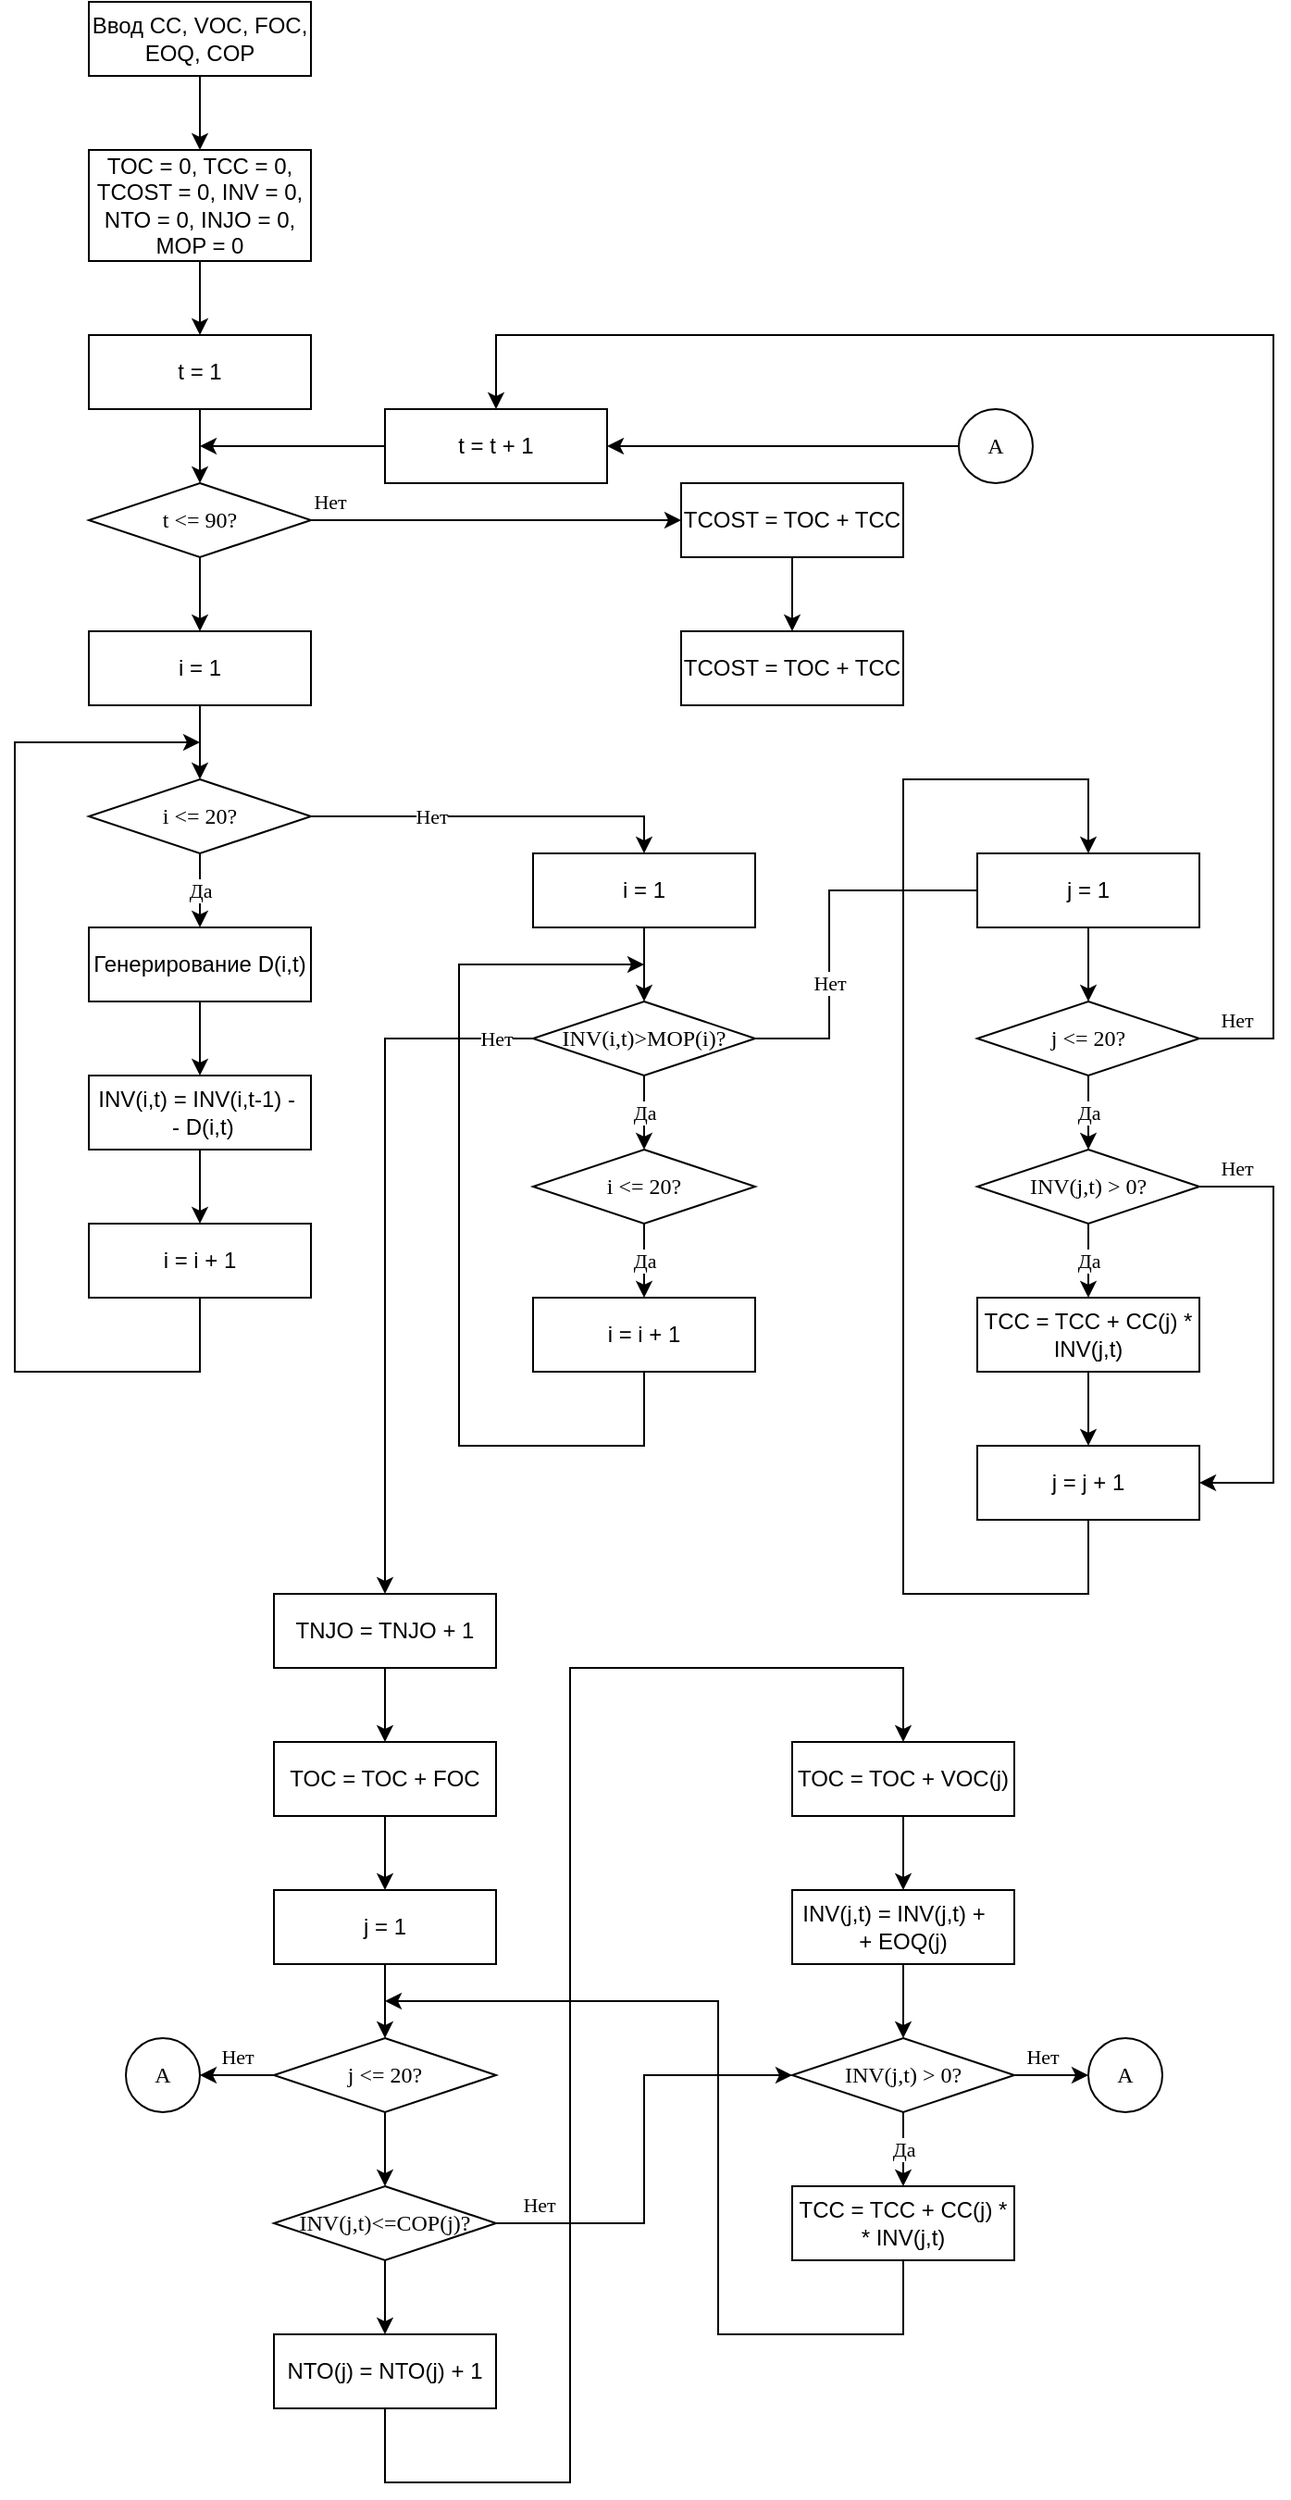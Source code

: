 <mxfile version="16.1.0" type="github">
  <diagram id="C5RBs43oDa-KdzZeNtuy" name="Page-1">
    <mxGraphModel dx="2585" dy="1385" grid="1" gridSize="10" guides="1" tooltips="1" connect="1" arrows="1" fold="1" page="1" pageScale="1" pageWidth="827" pageHeight="1169" math="0" shadow="0">
      <root>
        <mxCell id="WIyWlLk6GJQsqaUBKTNV-0" />
        <mxCell id="WIyWlLk6GJQsqaUBKTNV-1" parent="WIyWlLk6GJQsqaUBKTNV-0" />
        <mxCell id="HIw_0w38FBt814tDQQIO-3" value="Ввод CC, VOC, FOC, EOQ, COP" style="rounded=0;whiteSpace=wrap;html=1;" vertex="1" parent="WIyWlLk6GJQsqaUBKTNV-1">
          <mxGeometry x="120" y="20" width="120" height="40" as="geometry" />
        </mxCell>
        <mxCell id="HIw_0w38FBt814tDQQIO-4" value="TOC = 0, TCC = 0, TCOST = 0, INV = 0, NTO = 0, INJO = 0, MOP = 0" style="rounded=0;whiteSpace=wrap;html=1;" vertex="1" parent="WIyWlLk6GJQsqaUBKTNV-1">
          <mxGeometry x="120" y="100" width="120" height="60" as="geometry" />
        </mxCell>
        <mxCell id="HIw_0w38FBt814tDQQIO-5" value="t &amp;lt;= 90?" style="rhombus;whiteSpace=wrap;html=1;fontFamily=Times New Roman;" vertex="1" parent="WIyWlLk6GJQsqaUBKTNV-1">
          <mxGeometry x="120" y="280" width="120" height="40" as="geometry" />
        </mxCell>
        <mxCell id="HIw_0w38FBt814tDQQIO-6" value="t = 1" style="rounded=0;whiteSpace=wrap;html=1;" vertex="1" parent="WIyWlLk6GJQsqaUBKTNV-1">
          <mxGeometry x="120" y="200" width="120" height="40" as="geometry" />
        </mxCell>
        <mxCell id="HIw_0w38FBt814tDQQIO-7" value="i = 1" style="rounded=0;whiteSpace=wrap;html=1;" vertex="1" parent="WIyWlLk6GJQsqaUBKTNV-1">
          <mxGeometry x="120" y="360" width="120" height="40" as="geometry" />
        </mxCell>
        <mxCell id="HIw_0w38FBt814tDQQIO-8" value="Генерирование D(i,t)" style="rounded=0;whiteSpace=wrap;html=1;" vertex="1" parent="WIyWlLk6GJQsqaUBKTNV-1">
          <mxGeometry x="120" y="520" width="120" height="40" as="geometry" />
        </mxCell>
        <mxCell id="HIw_0w38FBt814tDQQIO-9" value="i &amp;lt;= 20?" style="rhombus;whiteSpace=wrap;html=1;fontFamily=Times New Roman;" vertex="1" parent="WIyWlLk6GJQsqaUBKTNV-1">
          <mxGeometry x="120" y="440" width="120" height="40" as="geometry" />
        </mxCell>
        <mxCell id="HIw_0w38FBt814tDQQIO-10" value="INV(i,t) = INV(i,t-1) -&amp;nbsp; &amp;nbsp;- D(i,t)" style="rounded=0;whiteSpace=wrap;html=1;" vertex="1" parent="WIyWlLk6GJQsqaUBKTNV-1">
          <mxGeometry x="120" y="600" width="120" height="40" as="geometry" />
        </mxCell>
        <mxCell id="HIw_0w38FBt814tDQQIO-11" value="i = i + 1" style="rounded=0;whiteSpace=wrap;html=1;" vertex="1" parent="WIyWlLk6GJQsqaUBKTNV-1">
          <mxGeometry x="120" y="680" width="120" height="40" as="geometry" />
        </mxCell>
        <mxCell id="HIw_0w38FBt814tDQQIO-12" value="i = 1" style="rounded=0;whiteSpace=wrap;html=1;" vertex="1" parent="WIyWlLk6GJQsqaUBKTNV-1">
          <mxGeometry x="360" y="480" width="120" height="40" as="geometry" />
        </mxCell>
        <mxCell id="HIw_0w38FBt814tDQQIO-13" value="INV(i,t)&amp;gt;MOP(i)?" style="rhombus;whiteSpace=wrap;html=1;fontFamily=Times New Roman;" vertex="1" parent="WIyWlLk6GJQsqaUBKTNV-1">
          <mxGeometry x="360" y="560" width="120" height="40" as="geometry" />
        </mxCell>
        <mxCell id="HIw_0w38FBt814tDQQIO-14" value="i &amp;lt;= 20?" style="rhombus;whiteSpace=wrap;html=1;fontFamily=Times New Roman;" vertex="1" parent="WIyWlLk6GJQsqaUBKTNV-1">
          <mxGeometry x="360" y="640" width="120" height="40" as="geometry" />
        </mxCell>
        <mxCell id="HIw_0w38FBt814tDQQIO-15" value="i = i + 1" style="rounded=0;whiteSpace=wrap;html=1;" vertex="1" parent="WIyWlLk6GJQsqaUBKTNV-1">
          <mxGeometry x="360" y="720" width="120" height="40" as="geometry" />
        </mxCell>
        <mxCell id="HIw_0w38FBt814tDQQIO-16" value="" style="endArrow=classic;html=1;rounded=0;fontFamily=Times New Roman;entryX=0.5;entryY=0;entryDx=0;entryDy=0;exitX=0.5;exitY=1;exitDx=0;exitDy=0;" edge="1" parent="WIyWlLk6GJQsqaUBKTNV-1" source="HIw_0w38FBt814tDQQIO-3" target="HIw_0w38FBt814tDQQIO-4">
          <mxGeometry width="50" height="50" relative="1" as="geometry">
            <mxPoint x="680" y="550" as="sourcePoint" />
            <mxPoint x="730" y="500" as="targetPoint" />
          </mxGeometry>
        </mxCell>
        <mxCell id="HIw_0w38FBt814tDQQIO-17" value="" style="endArrow=classic;html=1;rounded=0;fontFamily=Times New Roman;entryX=0.5;entryY=0;entryDx=0;entryDy=0;exitX=0.5;exitY=1;exitDx=0;exitDy=0;" edge="1" parent="WIyWlLk6GJQsqaUBKTNV-1" source="HIw_0w38FBt814tDQQIO-4" target="HIw_0w38FBt814tDQQIO-6">
          <mxGeometry width="50" height="50" relative="1" as="geometry">
            <mxPoint x="190" y="70" as="sourcePoint" />
            <mxPoint x="190" y="110" as="targetPoint" />
          </mxGeometry>
        </mxCell>
        <mxCell id="HIw_0w38FBt814tDQQIO-18" value="Да" style="endArrow=classic;html=1;rounded=0;fontFamily=Times New Roman;entryX=0.5;entryY=0;entryDx=0;entryDy=0;exitX=0.5;exitY=1;exitDx=0;exitDy=0;" edge="1" parent="WIyWlLk6GJQsqaUBKTNV-1" source="HIw_0w38FBt814tDQQIO-9" target="HIw_0w38FBt814tDQQIO-8">
          <mxGeometry width="50" height="50" relative="1" as="geometry">
            <mxPoint x="200" y="80" as="sourcePoint" />
            <mxPoint x="200" y="120" as="targetPoint" />
          </mxGeometry>
        </mxCell>
        <mxCell id="HIw_0w38FBt814tDQQIO-19" value="" style="endArrow=classic;html=1;rounded=0;fontFamily=Times New Roman;entryX=0.5;entryY=0;entryDx=0;entryDy=0;" edge="1" parent="WIyWlLk6GJQsqaUBKTNV-1" target="HIw_0w38FBt814tDQQIO-9">
          <mxGeometry width="50" height="50" relative="1" as="geometry">
            <mxPoint x="180" y="400" as="sourcePoint" />
            <mxPoint x="210" y="130" as="targetPoint" />
          </mxGeometry>
        </mxCell>
        <mxCell id="HIw_0w38FBt814tDQQIO-20" value="" style="endArrow=classic;html=1;rounded=0;fontFamily=Times New Roman;entryX=0.5;entryY=0;entryDx=0;entryDy=0;exitX=0.5;exitY=1;exitDx=0;exitDy=0;" edge="1" parent="WIyWlLk6GJQsqaUBKTNV-1" source="HIw_0w38FBt814tDQQIO-5" target="HIw_0w38FBt814tDQQIO-7">
          <mxGeometry width="50" height="50" relative="1" as="geometry">
            <mxPoint x="220" y="100" as="sourcePoint" />
            <mxPoint x="220" y="140" as="targetPoint" />
          </mxGeometry>
        </mxCell>
        <mxCell id="HIw_0w38FBt814tDQQIO-21" value="" style="endArrow=classic;html=1;rounded=0;fontFamily=Times New Roman;entryX=0.5;entryY=0;entryDx=0;entryDy=0;exitX=0.5;exitY=1;exitDx=0;exitDy=0;" edge="1" parent="WIyWlLk6GJQsqaUBKTNV-1" source="HIw_0w38FBt814tDQQIO-6" target="HIw_0w38FBt814tDQQIO-5">
          <mxGeometry width="50" height="50" relative="1" as="geometry">
            <mxPoint x="230" y="110" as="sourcePoint" />
            <mxPoint x="230" y="150" as="targetPoint" />
          </mxGeometry>
        </mxCell>
        <mxCell id="HIw_0w38FBt814tDQQIO-22" value="" style="endArrow=classic;html=1;rounded=0;fontFamily=Times New Roman;entryX=0.5;entryY=0;entryDx=0;entryDy=0;exitX=0.5;exitY=1;exitDx=0;exitDy=0;" edge="1" parent="WIyWlLk6GJQsqaUBKTNV-1" source="HIw_0w38FBt814tDQQIO-8" target="HIw_0w38FBt814tDQQIO-10">
          <mxGeometry width="50" height="50" relative="1" as="geometry">
            <mxPoint x="190" y="490" as="sourcePoint" />
            <mxPoint x="190" y="530" as="targetPoint" />
          </mxGeometry>
        </mxCell>
        <mxCell id="HIw_0w38FBt814tDQQIO-23" value="" style="endArrow=classic;html=1;rounded=0;fontFamily=Times New Roman;entryX=0.5;entryY=0;entryDx=0;entryDy=0;exitX=0.5;exitY=1;exitDx=0;exitDy=0;" edge="1" parent="WIyWlLk6GJQsqaUBKTNV-1" source="HIw_0w38FBt814tDQQIO-10" target="HIw_0w38FBt814tDQQIO-11">
          <mxGeometry width="50" height="50" relative="1" as="geometry">
            <mxPoint x="200" y="500" as="sourcePoint" />
            <mxPoint x="200" y="540" as="targetPoint" />
          </mxGeometry>
        </mxCell>
        <mxCell id="HIw_0w38FBt814tDQQIO-24" value="" style="endArrow=classic;html=1;rounded=0;fontFamily=Times New Roman;exitX=0.5;exitY=1;exitDx=0;exitDy=0;" edge="1" parent="WIyWlLk6GJQsqaUBKTNV-1" source="HIw_0w38FBt814tDQQIO-11">
          <mxGeometry width="50" height="50" relative="1" as="geometry">
            <mxPoint x="210" y="510" as="sourcePoint" />
            <mxPoint x="180" y="420" as="targetPoint" />
            <Array as="points">
              <mxPoint x="180" y="760" />
              <mxPoint x="80" y="760" />
              <mxPoint x="80" y="420" />
            </Array>
          </mxGeometry>
        </mxCell>
        <mxCell id="HIw_0w38FBt814tDQQIO-25" value="" style="endArrow=classic;html=1;rounded=0;fontFamily=Times New Roman;exitX=1;exitY=0.5;exitDx=0;exitDy=0;entryX=0.5;entryY=0;entryDx=0;entryDy=0;" edge="1" parent="WIyWlLk6GJQsqaUBKTNV-1" source="HIw_0w38FBt814tDQQIO-9" target="HIw_0w38FBt814tDQQIO-12">
          <mxGeometry width="50" height="50" relative="1" as="geometry">
            <mxPoint x="680" y="550" as="sourcePoint" />
            <mxPoint x="730" y="500" as="targetPoint" />
            <Array as="points">
              <mxPoint x="420" y="460" />
            </Array>
          </mxGeometry>
        </mxCell>
        <mxCell id="HIw_0w38FBt814tDQQIO-27" value="Нет" style="edgeLabel;html=1;align=center;verticalAlign=middle;resizable=0;points=[];fontFamily=Times New Roman;" vertex="1" connectable="0" parent="HIw_0w38FBt814tDQQIO-25">
          <mxGeometry x="-0.263" y="-2" relative="1" as="geometry">
            <mxPoint x="-9" y="-2" as="offset" />
          </mxGeometry>
        </mxCell>
        <mxCell id="HIw_0w38FBt814tDQQIO-26" value="" style="endArrow=classic;html=1;rounded=0;fontFamily=Times New Roman;entryX=0.5;entryY=0;entryDx=0;entryDy=0;exitX=0.5;exitY=1;exitDx=0;exitDy=0;" edge="1" parent="WIyWlLk6GJQsqaUBKTNV-1" source="HIw_0w38FBt814tDQQIO-12" target="HIw_0w38FBt814tDQQIO-13">
          <mxGeometry width="50" height="50" relative="1" as="geometry">
            <mxPoint x="260" y="520" as="sourcePoint" />
            <mxPoint x="260" y="560" as="targetPoint" />
          </mxGeometry>
        </mxCell>
        <mxCell id="HIw_0w38FBt814tDQQIO-28" value="Да" style="endArrow=classic;html=1;rounded=0;fontFamily=Times New Roman;entryX=0.5;entryY=0;entryDx=0;entryDy=0;exitX=0.5;exitY=1;exitDx=0;exitDy=0;" edge="1" parent="WIyWlLk6GJQsqaUBKTNV-1" source="HIw_0w38FBt814tDQQIO-13" target="HIw_0w38FBt814tDQQIO-14">
          <mxGeometry width="50" height="50" relative="1" as="geometry">
            <mxPoint x="270" y="530" as="sourcePoint" />
            <mxPoint x="270" y="570" as="targetPoint" />
          </mxGeometry>
        </mxCell>
        <mxCell id="HIw_0w38FBt814tDQQIO-29" value="Да" style="endArrow=classic;html=1;rounded=0;fontFamily=Times New Roman;entryX=0.5;entryY=0;entryDx=0;entryDy=0;exitX=0.5;exitY=1;exitDx=0;exitDy=0;" edge="1" parent="WIyWlLk6GJQsqaUBKTNV-1" source="HIw_0w38FBt814tDQQIO-14" target="HIw_0w38FBt814tDQQIO-15">
          <mxGeometry width="50" height="50" relative="1" as="geometry">
            <mxPoint x="280" y="540" as="sourcePoint" />
            <mxPoint x="280" y="580" as="targetPoint" />
          </mxGeometry>
        </mxCell>
        <mxCell id="HIw_0w38FBt814tDQQIO-30" value="" style="endArrow=classic;html=1;rounded=0;fontFamily=Times New Roman;exitX=0.5;exitY=1;exitDx=0;exitDy=0;" edge="1" parent="WIyWlLk6GJQsqaUBKTNV-1" source="HIw_0w38FBt814tDQQIO-15">
          <mxGeometry width="50" height="50" relative="1" as="geometry">
            <mxPoint x="290" y="550" as="sourcePoint" />
            <mxPoint x="420" y="540" as="targetPoint" />
            <Array as="points">
              <mxPoint x="420" y="800" />
              <mxPoint x="320" y="800" />
              <mxPoint x="320" y="540" />
            </Array>
          </mxGeometry>
        </mxCell>
        <mxCell id="HIw_0w38FBt814tDQQIO-31" value="" style="endArrow=classic;html=1;rounded=0;fontFamily=Times New Roman;exitX=0;exitY=0.5;exitDx=0;exitDy=0;" edge="1" parent="WIyWlLk6GJQsqaUBKTNV-1" source="HIw_0w38FBt814tDQQIO-13">
          <mxGeometry width="50" height="50" relative="1" as="geometry">
            <mxPoint x="600" y="610" as="sourcePoint" />
            <mxPoint x="280" y="880" as="targetPoint" />
            <Array as="points">
              <mxPoint x="280" y="580" />
            </Array>
          </mxGeometry>
        </mxCell>
        <mxCell id="HIw_0w38FBt814tDQQIO-32" value="Нет" style="edgeLabel;html=1;align=center;verticalAlign=middle;resizable=0;points=[];fontFamily=Times New Roman;" vertex="1" connectable="0" parent="HIw_0w38FBt814tDQQIO-31">
          <mxGeometry x="-0.653" relative="1" as="geometry">
            <mxPoint x="46" as="offset" />
          </mxGeometry>
        </mxCell>
        <mxCell id="HIw_0w38FBt814tDQQIO-33" value="" style="endArrow=classic;html=1;rounded=0;fontFamily=Times New Roman;exitX=1;exitY=0.5;exitDx=0;exitDy=0;" edge="1" parent="WIyWlLk6GJQsqaUBKTNV-1" source="HIw_0w38FBt814tDQQIO-13">
          <mxGeometry width="50" height="50" relative="1" as="geometry">
            <mxPoint x="710" y="450" as="sourcePoint" />
            <mxPoint x="660" y="500" as="targetPoint" />
            <Array as="points">
              <mxPoint x="520" y="580" />
              <mxPoint x="520" y="500" />
            </Array>
          </mxGeometry>
        </mxCell>
        <mxCell id="HIw_0w38FBt814tDQQIO-34" value="Нет" style="edgeLabel;html=1;align=center;verticalAlign=middle;resizable=0;points=[];fontFamily=Times New Roman;" vertex="1" connectable="0" parent="HIw_0w38FBt814tDQQIO-33">
          <mxGeometry x="-0.637" relative="1" as="geometry">
            <mxPoint y="-23" as="offset" />
          </mxGeometry>
        </mxCell>
        <mxCell id="HIw_0w38FBt814tDQQIO-35" value="j = 1" style="rounded=0;whiteSpace=wrap;html=1;" vertex="1" parent="WIyWlLk6GJQsqaUBKTNV-1">
          <mxGeometry x="600" y="480" width="120" height="40" as="geometry" />
        </mxCell>
        <mxCell id="HIw_0w38FBt814tDQQIO-36" value="j &amp;lt;= 20?" style="rhombus;whiteSpace=wrap;html=1;fontFamily=Times New Roman;" vertex="1" parent="WIyWlLk6GJQsqaUBKTNV-1">
          <mxGeometry x="600" y="560" width="120" height="40" as="geometry" />
        </mxCell>
        <mxCell id="HIw_0w38FBt814tDQQIO-37" value="INV(j,t) &amp;gt; 0?" style="rhombus;whiteSpace=wrap;html=1;fontFamily=Times New Roman;" vertex="1" parent="WIyWlLk6GJQsqaUBKTNV-1">
          <mxGeometry x="600" y="640" width="120" height="40" as="geometry" />
        </mxCell>
        <mxCell id="HIw_0w38FBt814tDQQIO-38" value="TCC = TCC + CC(j) * INV(j,t)" style="rounded=0;whiteSpace=wrap;html=1;" vertex="1" parent="WIyWlLk6GJQsqaUBKTNV-1">
          <mxGeometry x="600" y="720" width="120" height="40" as="geometry" />
        </mxCell>
        <mxCell id="HIw_0w38FBt814tDQQIO-39" value="j = j + 1" style="rounded=0;whiteSpace=wrap;html=1;" vertex="1" parent="WIyWlLk6GJQsqaUBKTNV-1">
          <mxGeometry x="600" y="800" width="120" height="40" as="geometry" />
        </mxCell>
        <mxCell id="HIw_0w38FBt814tDQQIO-40" value="" style="endArrow=classic;html=1;rounded=0;fontFamily=Times New Roman;exitX=0.5;exitY=1;exitDx=0;exitDy=0;entryX=0.5;entryY=0;entryDx=0;entryDy=0;" edge="1" parent="WIyWlLk6GJQsqaUBKTNV-1" source="HIw_0w38FBt814tDQQIO-35" target="HIw_0w38FBt814tDQQIO-36">
          <mxGeometry width="50" height="50" relative="1" as="geometry">
            <mxPoint x="890" y="660" as="sourcePoint" />
            <mxPoint x="940" y="610" as="targetPoint" />
          </mxGeometry>
        </mxCell>
        <mxCell id="HIw_0w38FBt814tDQQIO-41" value="" style="endArrow=classic;html=1;rounded=0;fontFamily=Times New Roman;exitX=0.5;exitY=1;exitDx=0;exitDy=0;entryX=0.5;entryY=0;entryDx=0;entryDy=0;" edge="1" parent="WIyWlLk6GJQsqaUBKTNV-1" source="HIw_0w38FBt814tDQQIO-39" target="HIw_0w38FBt814tDQQIO-35">
          <mxGeometry width="50" height="50" relative="1" as="geometry">
            <mxPoint x="670" y="490" as="sourcePoint" />
            <mxPoint x="600" y="400" as="targetPoint" />
            <Array as="points">
              <mxPoint x="660" y="840" />
              <mxPoint x="660" y="880" />
              <mxPoint x="560" y="880" />
              <mxPoint x="560" y="440" />
              <mxPoint x="660" y="440" />
            </Array>
          </mxGeometry>
        </mxCell>
        <mxCell id="HIw_0w38FBt814tDQQIO-42" value="" style="endArrow=classic;html=1;rounded=0;fontFamily=Times New Roman;exitX=0.5;exitY=1;exitDx=0;exitDy=0;entryX=0.5;entryY=0;entryDx=0;entryDy=0;" edge="1" parent="WIyWlLk6GJQsqaUBKTNV-1" source="HIw_0w38FBt814tDQQIO-38" target="HIw_0w38FBt814tDQQIO-39">
          <mxGeometry width="50" height="50" relative="1" as="geometry">
            <mxPoint x="680" y="540" as="sourcePoint" />
            <mxPoint x="680" y="580" as="targetPoint" />
          </mxGeometry>
        </mxCell>
        <mxCell id="HIw_0w38FBt814tDQQIO-43" value="Да" style="endArrow=classic;html=1;rounded=0;fontFamily=Times New Roman;exitX=0.5;exitY=1;exitDx=0;exitDy=0;entryX=0.5;entryY=0;entryDx=0;entryDy=0;" edge="1" parent="WIyWlLk6GJQsqaUBKTNV-1" source="HIw_0w38FBt814tDQQIO-37" target="HIw_0w38FBt814tDQQIO-38">
          <mxGeometry width="50" height="50" relative="1" as="geometry">
            <mxPoint x="690" y="550" as="sourcePoint" />
            <mxPoint x="690" y="590" as="targetPoint" />
          </mxGeometry>
        </mxCell>
        <mxCell id="HIw_0w38FBt814tDQQIO-44" value="Да" style="endArrow=classic;html=1;rounded=0;fontFamily=Times New Roman;exitX=0.5;exitY=1;exitDx=0;exitDy=0;entryX=0.5;entryY=0;entryDx=0;entryDy=0;" edge="1" parent="WIyWlLk6GJQsqaUBKTNV-1" source="HIw_0w38FBt814tDQQIO-36" target="HIw_0w38FBt814tDQQIO-37">
          <mxGeometry width="50" height="50" relative="1" as="geometry">
            <mxPoint x="700" y="560" as="sourcePoint" />
            <mxPoint x="700" y="600" as="targetPoint" />
          </mxGeometry>
        </mxCell>
        <mxCell id="HIw_0w38FBt814tDQQIO-45" value="Нет" style="endArrow=classic;html=1;rounded=0;fontFamily=Times New Roman;exitX=1;exitY=0.5;exitDx=0;exitDy=0;entryX=0.5;entryY=0;entryDx=0;entryDy=0;" edge="1" parent="WIyWlLk6GJQsqaUBKTNV-1" source="HIw_0w38FBt814tDQQIO-36" target="HIw_0w38FBt814tDQQIO-46">
          <mxGeometry x="-0.955" y="10" width="50" height="50" relative="1" as="geometry">
            <mxPoint x="950" y="450" as="sourcePoint" />
            <mxPoint x="730" y="150" as="targetPoint" />
            <Array as="points">
              <mxPoint x="760" y="580" />
              <mxPoint x="760" y="540" />
              <mxPoint x="760" y="200" />
              <mxPoint x="560" y="200" />
              <mxPoint x="340" y="200" />
            </Array>
            <mxPoint as="offset" />
          </mxGeometry>
        </mxCell>
        <mxCell id="HIw_0w38FBt814tDQQIO-46" value="t = t + 1" style="rounded=0;whiteSpace=wrap;html=1;" vertex="1" parent="WIyWlLk6GJQsqaUBKTNV-1">
          <mxGeometry x="280" y="240" width="120" height="40" as="geometry" />
        </mxCell>
        <mxCell id="HIw_0w38FBt814tDQQIO-47" value="" style="endArrow=classic;html=1;rounded=0;fontFamily=Times New Roman;exitX=0;exitY=0.5;exitDx=0;exitDy=0;" edge="1" parent="WIyWlLk6GJQsqaUBKTNV-1" source="HIw_0w38FBt814tDQQIO-46">
          <mxGeometry width="50" height="50" relative="1" as="geometry">
            <mxPoint x="730" y="620" as="sourcePoint" />
            <mxPoint x="180" y="260" as="targetPoint" />
          </mxGeometry>
        </mxCell>
        <mxCell id="HIw_0w38FBt814tDQQIO-48" value="Нет" style="endArrow=classic;html=1;rounded=0;fontFamily=Times New Roman;exitX=1;exitY=0.5;exitDx=0;exitDy=0;entryX=1;entryY=0.5;entryDx=0;entryDy=0;" edge="1" parent="WIyWlLk6GJQsqaUBKTNV-1" source="HIw_0w38FBt814tDQQIO-37" target="HIw_0w38FBt814tDQQIO-39">
          <mxGeometry x="-0.833" y="10" width="50" height="50" relative="1" as="geometry">
            <mxPoint x="990" y="660" as="sourcePoint" />
            <mxPoint x="750" y="830" as="targetPoint" />
            <Array as="points">
              <mxPoint x="760" y="660" />
              <mxPoint x="760" y="820" />
            </Array>
            <mxPoint as="offset" />
          </mxGeometry>
        </mxCell>
        <mxCell id="HIw_0w38FBt814tDQQIO-49" value="TCOST = TOC + TCC" style="rounded=0;whiteSpace=wrap;html=1;" vertex="1" parent="WIyWlLk6GJQsqaUBKTNV-1">
          <mxGeometry x="440" y="280" width="120" height="40" as="geometry" />
        </mxCell>
        <mxCell id="HIw_0w38FBt814tDQQIO-50" value="TCOST = TOC + TCC" style="rounded=0;whiteSpace=wrap;html=1;" vertex="1" parent="WIyWlLk6GJQsqaUBKTNV-1">
          <mxGeometry x="440" y="360" width="120" height="40" as="geometry" />
        </mxCell>
        <mxCell id="HIw_0w38FBt814tDQQIO-51" value="" style="endArrow=classic;html=1;rounded=0;fontFamily=Times New Roman;exitX=1;exitY=0.5;exitDx=0;exitDy=0;entryX=0;entryY=0.5;entryDx=0;entryDy=0;" edge="1" parent="WIyWlLk6GJQsqaUBKTNV-1" source="HIw_0w38FBt814tDQQIO-5" target="HIw_0w38FBt814tDQQIO-49">
          <mxGeometry width="50" height="50" relative="1" as="geometry">
            <mxPoint x="760" y="610" as="sourcePoint" />
            <mxPoint x="810" y="560" as="targetPoint" />
          </mxGeometry>
        </mxCell>
        <mxCell id="HIw_0w38FBt814tDQQIO-52" value="Нет" style="edgeLabel;html=1;align=center;verticalAlign=middle;resizable=0;points=[];fontFamily=Times New Roman;" vertex="1" connectable="0" parent="HIw_0w38FBt814tDQQIO-51">
          <mxGeometry x="-0.73" y="2" relative="1" as="geometry">
            <mxPoint x="-17" y="-8" as="offset" />
          </mxGeometry>
        </mxCell>
        <mxCell id="HIw_0w38FBt814tDQQIO-53" value="" style="endArrow=classic;html=1;rounded=0;fontFamily=Times New Roman;exitX=0.5;exitY=1;exitDx=0;exitDy=0;entryX=0.5;entryY=0;entryDx=0;entryDy=0;" edge="1" parent="WIyWlLk6GJQsqaUBKTNV-1" source="HIw_0w38FBt814tDQQIO-49" target="HIw_0w38FBt814tDQQIO-50">
          <mxGeometry width="50" height="50" relative="1" as="geometry">
            <mxPoint x="760" y="610" as="sourcePoint" />
            <mxPoint x="810" y="560" as="targetPoint" />
          </mxGeometry>
        </mxCell>
        <mxCell id="HIw_0w38FBt814tDQQIO-54" value="TNJO = TNJO + 1" style="rounded=0;whiteSpace=wrap;html=1;" vertex="1" parent="WIyWlLk6GJQsqaUBKTNV-1">
          <mxGeometry x="220" y="880" width="120" height="40" as="geometry" />
        </mxCell>
        <mxCell id="HIw_0w38FBt814tDQQIO-55" value="j = 1" style="rounded=0;whiteSpace=wrap;html=1;" vertex="1" parent="WIyWlLk6GJQsqaUBKTNV-1">
          <mxGeometry x="220" y="1040" width="120" height="40" as="geometry" />
        </mxCell>
        <mxCell id="HIw_0w38FBt814tDQQIO-56" value="TOC = TOC + FOC" style="rounded=0;whiteSpace=wrap;html=1;" vertex="1" parent="WIyWlLk6GJQsqaUBKTNV-1">
          <mxGeometry x="220" y="960" width="120" height="40" as="geometry" />
        </mxCell>
        <mxCell id="HIw_0w38FBt814tDQQIO-57" value="" style="endArrow=classic;html=1;rounded=0;fontFamily=Times New Roman;exitX=0.5;exitY=1;exitDx=0;exitDy=0;entryX=0.5;entryY=0;entryDx=0;entryDy=0;" edge="1" parent="WIyWlLk6GJQsqaUBKTNV-1" source="HIw_0w38FBt814tDQQIO-54" target="HIw_0w38FBt814tDQQIO-56">
          <mxGeometry width="50" height="50" relative="1" as="geometry">
            <mxPoint x="570" y="1230" as="sourcePoint" />
            <mxPoint x="620" y="1180" as="targetPoint" />
          </mxGeometry>
        </mxCell>
        <mxCell id="HIw_0w38FBt814tDQQIO-58" value="j &amp;lt;= 20?" style="rhombus;whiteSpace=wrap;html=1;fontFamily=Times New Roman;" vertex="1" parent="WIyWlLk6GJQsqaUBKTNV-1">
          <mxGeometry x="220" y="1120" width="120" height="40" as="geometry" />
        </mxCell>
        <mxCell id="HIw_0w38FBt814tDQQIO-59" value="INV(j,t)&amp;lt;=COP(j)?" style="rhombus;whiteSpace=wrap;html=1;fontFamily=Times New Roman;" vertex="1" parent="WIyWlLk6GJQsqaUBKTNV-1">
          <mxGeometry x="220" y="1200" width="120" height="40" as="geometry" />
        </mxCell>
        <mxCell id="HIw_0w38FBt814tDQQIO-60" value="NTO(j) = NTO(j) + 1" style="rounded=0;whiteSpace=wrap;html=1;" vertex="1" parent="WIyWlLk6GJQsqaUBKTNV-1">
          <mxGeometry x="220" y="1280" width="120" height="40" as="geometry" />
        </mxCell>
        <mxCell id="HIw_0w38FBt814tDQQIO-61" value="" style="endArrow=classic;html=1;rounded=0;fontFamily=Times New Roman;entryX=0.5;entryY=0;entryDx=0;entryDy=0;exitX=0.5;exitY=1;exitDx=0;exitDy=0;" edge="1" parent="WIyWlLk6GJQsqaUBKTNV-1" source="HIw_0w38FBt814tDQQIO-56" target="HIw_0w38FBt814tDQQIO-55">
          <mxGeometry width="50" height="50" relative="1" as="geometry">
            <mxPoint x="570" y="1230" as="sourcePoint" />
            <mxPoint x="620" y="1180" as="targetPoint" />
          </mxGeometry>
        </mxCell>
        <mxCell id="HIw_0w38FBt814tDQQIO-62" value="" style="endArrow=classic;html=1;rounded=0;fontFamily=Times New Roman;entryX=0.5;entryY=0;entryDx=0;entryDy=0;exitX=0.5;exitY=1;exitDx=0;exitDy=0;" edge="1" parent="WIyWlLk6GJQsqaUBKTNV-1" source="HIw_0w38FBt814tDQQIO-55" target="HIw_0w38FBt814tDQQIO-58">
          <mxGeometry width="50" height="50" relative="1" as="geometry">
            <mxPoint x="290" y="1010" as="sourcePoint" />
            <mxPoint x="290" y="1050" as="targetPoint" />
          </mxGeometry>
        </mxCell>
        <mxCell id="HIw_0w38FBt814tDQQIO-63" value="" style="endArrow=classic;html=1;rounded=0;fontFamily=Times New Roman;entryX=0.5;entryY=0;entryDx=0;entryDy=0;exitX=0.5;exitY=1;exitDx=0;exitDy=0;" edge="1" parent="WIyWlLk6GJQsqaUBKTNV-1" source="HIw_0w38FBt814tDQQIO-58" target="HIw_0w38FBt814tDQQIO-59">
          <mxGeometry width="50" height="50" relative="1" as="geometry">
            <mxPoint x="300" y="1020" as="sourcePoint" />
            <mxPoint x="300" y="1060" as="targetPoint" />
          </mxGeometry>
        </mxCell>
        <mxCell id="HIw_0w38FBt814tDQQIO-64" value="" style="endArrow=classic;html=1;rounded=0;fontFamily=Times New Roman;entryX=0.5;entryY=0;entryDx=0;entryDy=0;exitX=0.5;exitY=1;exitDx=0;exitDy=0;" edge="1" parent="WIyWlLk6GJQsqaUBKTNV-1" source="HIw_0w38FBt814tDQQIO-59" target="HIw_0w38FBt814tDQQIO-60">
          <mxGeometry width="50" height="50" relative="1" as="geometry">
            <mxPoint x="310" y="1030" as="sourcePoint" />
            <mxPoint x="310" y="1070" as="targetPoint" />
          </mxGeometry>
        </mxCell>
        <mxCell id="HIw_0w38FBt814tDQQIO-65" value="" style="endArrow=classic;html=1;rounded=0;fontFamily=Times New Roman;exitX=0.5;exitY=1;exitDx=0;exitDy=0;entryX=0.5;entryY=0;entryDx=0;entryDy=0;" edge="1" parent="WIyWlLk6GJQsqaUBKTNV-1" source="HIw_0w38FBt814tDQQIO-60" target="HIw_0w38FBt814tDQQIO-66">
          <mxGeometry width="50" height="50" relative="1" as="geometry">
            <mxPoint x="570" y="1380" as="sourcePoint" />
            <mxPoint x="500" y="910" as="targetPoint" />
            <Array as="points">
              <mxPoint x="280" y="1360" />
              <mxPoint x="380" y="1360" />
              <mxPoint x="380" y="920" />
              <mxPoint x="560" y="920" />
            </Array>
          </mxGeometry>
        </mxCell>
        <mxCell id="HIw_0w38FBt814tDQQIO-66" value="TOC = TOC + VOC(j)" style="rounded=0;whiteSpace=wrap;html=1;" vertex="1" parent="WIyWlLk6GJQsqaUBKTNV-1">
          <mxGeometry x="500" y="960" width="120" height="40" as="geometry" />
        </mxCell>
        <mxCell id="HIw_0w38FBt814tDQQIO-67" value="INV(j,t) = INV(j,t) +&amp;nbsp; &amp;nbsp; + EOQ(j)" style="rounded=0;whiteSpace=wrap;html=1;" vertex="1" parent="WIyWlLk6GJQsqaUBKTNV-1">
          <mxGeometry x="500" y="1040" width="120" height="40" as="geometry" />
        </mxCell>
        <mxCell id="HIw_0w38FBt814tDQQIO-68" value="INV(j,t) &amp;gt; 0?" style="rhombus;whiteSpace=wrap;html=1;fontFamily=Times New Roman;" vertex="1" parent="WIyWlLk6GJQsqaUBKTNV-1">
          <mxGeometry x="500" y="1120" width="120" height="40" as="geometry" />
        </mxCell>
        <mxCell id="HIw_0w38FBt814tDQQIO-69" value="TCC = TCC + CC(j) * * INV(j,t)" style="rounded=0;whiteSpace=wrap;html=1;" vertex="1" parent="WIyWlLk6GJQsqaUBKTNV-1">
          <mxGeometry x="500" y="1200" width="120" height="40" as="geometry" />
        </mxCell>
        <mxCell id="HIw_0w38FBt814tDQQIO-70" value="" style="endArrow=classic;html=1;rounded=0;fontFamily=Times New Roman;exitX=1;exitY=0.5;exitDx=0;exitDy=0;entryX=0;entryY=0.5;entryDx=0;entryDy=0;" edge="1" parent="WIyWlLk6GJQsqaUBKTNV-1" source="HIw_0w38FBt814tDQQIO-59" target="HIw_0w38FBt814tDQQIO-68">
          <mxGeometry width="50" height="50" relative="1" as="geometry">
            <mxPoint x="790" y="1210" as="sourcePoint" />
            <mxPoint x="840" y="1160" as="targetPoint" />
            <Array as="points">
              <mxPoint x="420" y="1220" />
              <mxPoint x="420" y="1140" />
            </Array>
          </mxGeometry>
        </mxCell>
        <mxCell id="HIw_0w38FBt814tDQQIO-71" value="Нет" style="edgeLabel;html=1;align=center;verticalAlign=middle;resizable=0;points=[];fontFamily=Times New Roman;" vertex="1" connectable="0" parent="HIw_0w38FBt814tDQQIO-70">
          <mxGeometry x="-0.883" y="2" relative="1" as="geometry">
            <mxPoint x="9" y="-8" as="offset" />
          </mxGeometry>
        </mxCell>
        <mxCell id="HIw_0w38FBt814tDQQIO-73" value="Да" style="endArrow=classic;html=1;rounded=0;fontFamily=Times New Roman;exitX=0.5;exitY=1;exitDx=0;exitDy=0;entryX=0.5;entryY=0;entryDx=0;entryDy=0;" edge="1" parent="WIyWlLk6GJQsqaUBKTNV-1" source="HIw_0w38FBt814tDQQIO-68" target="HIw_0w38FBt814tDQQIO-69">
          <mxGeometry width="50" height="50" relative="1" as="geometry">
            <mxPoint x="830" y="1210" as="sourcePoint" />
            <mxPoint x="880" y="1160" as="targetPoint" />
          </mxGeometry>
        </mxCell>
        <mxCell id="HIw_0w38FBt814tDQQIO-74" value="" style="endArrow=classic;html=1;rounded=0;fontFamily=Times New Roman;exitX=0.5;exitY=1;exitDx=0;exitDy=0;entryX=0.5;entryY=0;entryDx=0;entryDy=0;" edge="1" parent="WIyWlLk6GJQsqaUBKTNV-1" source="HIw_0w38FBt814tDQQIO-67" target="HIw_0w38FBt814tDQQIO-68">
          <mxGeometry width="50" height="50" relative="1" as="geometry">
            <mxPoint x="830" y="1210" as="sourcePoint" />
            <mxPoint x="880" y="1160" as="targetPoint" />
          </mxGeometry>
        </mxCell>
        <mxCell id="HIw_0w38FBt814tDQQIO-76" value="" style="endArrow=classic;html=1;rounded=0;fontFamily=Times New Roman;exitX=0.5;exitY=1;exitDx=0;exitDy=0;" edge="1" parent="WIyWlLk6GJQsqaUBKTNV-1" source="HIw_0w38FBt814tDQQIO-69">
          <mxGeometry width="50" height="50" relative="1" as="geometry">
            <mxPoint x="530" y="1090" as="sourcePoint" />
            <mxPoint x="280" y="1100" as="targetPoint" />
            <Array as="points">
              <mxPoint x="560" y="1280" />
              <mxPoint x="460" y="1280" />
              <mxPoint x="460" y="1100" />
            </Array>
          </mxGeometry>
        </mxCell>
        <mxCell id="HIw_0w38FBt814tDQQIO-77" value="" style="endArrow=classic;html=1;rounded=0;fontFamily=Times New Roman;exitX=0.5;exitY=1;exitDx=0;exitDy=0;entryX=0.5;entryY=0;entryDx=0;entryDy=0;" edge="1" parent="WIyWlLk6GJQsqaUBKTNV-1" source="HIw_0w38FBt814tDQQIO-66" target="HIw_0w38FBt814tDQQIO-67">
          <mxGeometry width="50" height="50" relative="1" as="geometry">
            <mxPoint x="580" y="1100" as="sourcePoint" />
            <mxPoint x="580" y="1140" as="targetPoint" />
          </mxGeometry>
        </mxCell>
        <mxCell id="HIw_0w38FBt814tDQQIO-78" value="" style="endArrow=classic;html=1;rounded=0;fontFamily=Times New Roman;" edge="1" parent="WIyWlLk6GJQsqaUBKTNV-1">
          <mxGeometry width="50" height="50" relative="1" as="geometry">
            <mxPoint x="620" y="1140" as="sourcePoint" />
            <mxPoint x="660" y="1140" as="targetPoint" />
          </mxGeometry>
        </mxCell>
        <mxCell id="HIw_0w38FBt814tDQQIO-80" value="Нет" style="edgeLabel;html=1;align=center;verticalAlign=middle;resizable=0;points=[];fontFamily=Times New Roman;" vertex="1" connectable="0" parent="HIw_0w38FBt814tDQQIO-78">
          <mxGeometry x="-0.501" y="-2" relative="1" as="geometry">
            <mxPoint x="5" y="-12" as="offset" />
          </mxGeometry>
        </mxCell>
        <mxCell id="HIw_0w38FBt814tDQQIO-81" value="А" style="ellipse;whiteSpace=wrap;html=1;aspect=fixed;fontFamily=Times New Roman;" vertex="1" parent="WIyWlLk6GJQsqaUBKTNV-1">
          <mxGeometry x="660" y="1120" width="40" height="40" as="geometry" />
        </mxCell>
        <mxCell id="HIw_0w38FBt814tDQQIO-82" value="А" style="ellipse;whiteSpace=wrap;html=1;aspect=fixed;fontFamily=Times New Roman;" vertex="1" parent="WIyWlLk6GJQsqaUBKTNV-1">
          <mxGeometry x="140" y="1120" width="40" height="40" as="geometry" />
        </mxCell>
        <mxCell id="HIw_0w38FBt814tDQQIO-86" value="" style="endArrow=classic;html=1;rounded=0;fontFamily=Times New Roman;exitX=0;exitY=0.5;exitDx=0;exitDy=0;entryX=1;entryY=0.5;entryDx=0;entryDy=0;" edge="1" parent="WIyWlLk6GJQsqaUBKTNV-1" source="HIw_0w38FBt814tDQQIO-58" target="HIw_0w38FBt814tDQQIO-82">
          <mxGeometry width="50" height="50" relative="1" as="geometry">
            <mxPoint x="480" y="1130" as="sourcePoint" />
            <mxPoint x="530" y="1080" as="targetPoint" />
          </mxGeometry>
        </mxCell>
        <mxCell id="HIw_0w38FBt814tDQQIO-87" value="Нет" style="edgeLabel;html=1;align=center;verticalAlign=middle;resizable=0;points=[];fontFamily=Times New Roman;" vertex="1" connectable="0" parent="HIw_0w38FBt814tDQQIO-86">
          <mxGeometry x="-0.301" y="-1" relative="1" as="geometry">
            <mxPoint x="-6" y="-9" as="offset" />
          </mxGeometry>
        </mxCell>
        <mxCell id="HIw_0w38FBt814tDQQIO-88" value="А" style="ellipse;whiteSpace=wrap;html=1;aspect=fixed;fontFamily=Times New Roman;" vertex="1" parent="WIyWlLk6GJQsqaUBKTNV-1">
          <mxGeometry x="590" y="240" width="40" height="40" as="geometry" />
        </mxCell>
        <mxCell id="HIw_0w38FBt814tDQQIO-89" value="" style="endArrow=classic;html=1;rounded=0;fontFamily=Times New Roman;exitX=0;exitY=0.5;exitDx=0;exitDy=0;entryX=1;entryY=0.5;entryDx=0;entryDy=0;" edge="1" parent="WIyWlLk6GJQsqaUBKTNV-1" source="HIw_0w38FBt814tDQQIO-88" target="HIw_0w38FBt814tDQQIO-46">
          <mxGeometry width="50" height="50" relative="1" as="geometry">
            <mxPoint x="480" y="430" as="sourcePoint" />
            <mxPoint x="530" y="380" as="targetPoint" />
          </mxGeometry>
        </mxCell>
      </root>
    </mxGraphModel>
  </diagram>
</mxfile>
